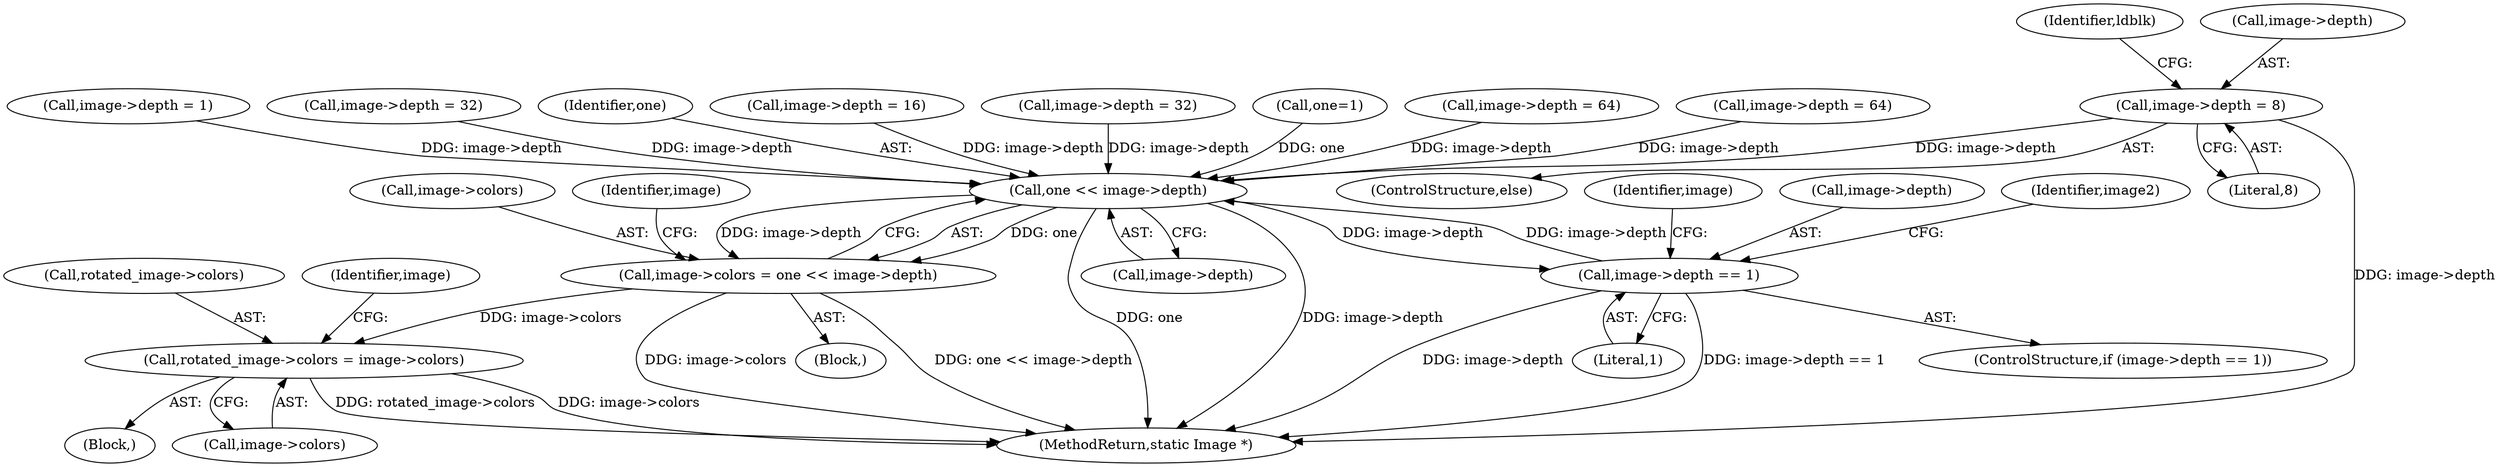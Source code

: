 digraph "0_ImageMagick_e5c063a1007506ba69e97a35effcdef944421c89@pointer" {
"1000846" [label="(Call,image->depth = 8)"];
"1001037" [label="(Call,one << image->depth)"];
"1001033" [label="(Call,image->colors = one << image->depth)"];
"1001618" [label="(Call,rotated_image->colors = image->colors)"];
"1001562" [label="(Call,image->depth == 1)"];
"1000884" [label="(Call,image->depth = 32)"];
"1000846" [label="(Call,image->depth = 8)"];
"1001039" [label="(Call,image->depth)"];
"1001562" [label="(Call,image->depth == 1)"];
"1001046" [label="(Identifier,image)"];
"1000850" [label="(Literal,8)"];
"1001622" [label="(Call,image->colors)"];
"1001619" [label="(Call,rotated_image->colors)"];
"1000845" [label="(ControlStructure,else)"];
"1001591" [label="(Block,)"];
"1001618" [label="(Call,rotated_image->colors = image->colors)"];
"1001037" [label="(Call,one << image->depth)"];
"1001569" [label="(Identifier,image)"];
"1001033" [label="(Call,image->colors = one << image->depth)"];
"1001030" [label="(Call,one=1)"];
"1000852" [label="(Identifier,ldblk)"];
"1000904" [label="(Call,image->depth = 64)"];
"1000847" [label="(Call,image->depth)"];
"1001563" [label="(Call,image->depth)"];
"1001034" [label="(Call,image->colors)"];
"1001916" [label="(MethodReturn,static Image *)"];
"1000955" [label="(Call,image->depth = 64)"];
"1001561" [label="(ControlStructure,if (image->depth == 1))"];
"1001574" [label="(Identifier,image2)"];
"1000840" [label="(Call,image->depth = 1)"];
"1000923" [label="(Call,image->depth = 32)"];
"1001038" [label="(Identifier,one)"];
"1000424" [label="(Block,)"];
"1001627" [label="(Identifier,image)"];
"1001566" [label="(Literal,1)"];
"1000864" [label="(Call,image->depth = 16)"];
"1000846" -> "1000845"  [label="AST: "];
"1000846" -> "1000850"  [label="CFG: "];
"1000847" -> "1000846"  [label="AST: "];
"1000850" -> "1000846"  [label="AST: "];
"1000852" -> "1000846"  [label="CFG: "];
"1000846" -> "1001916"  [label="DDG: image->depth"];
"1000846" -> "1001037"  [label="DDG: image->depth"];
"1001037" -> "1001033"  [label="AST: "];
"1001037" -> "1001039"  [label="CFG: "];
"1001038" -> "1001037"  [label="AST: "];
"1001039" -> "1001037"  [label="AST: "];
"1001033" -> "1001037"  [label="CFG: "];
"1001037" -> "1001916"  [label="DDG: one"];
"1001037" -> "1001916"  [label="DDG: image->depth"];
"1001037" -> "1001033"  [label="DDG: one"];
"1001037" -> "1001033"  [label="DDG: image->depth"];
"1001030" -> "1001037"  [label="DDG: one"];
"1000904" -> "1001037"  [label="DDG: image->depth"];
"1000884" -> "1001037"  [label="DDG: image->depth"];
"1000840" -> "1001037"  [label="DDG: image->depth"];
"1001562" -> "1001037"  [label="DDG: image->depth"];
"1000864" -> "1001037"  [label="DDG: image->depth"];
"1000955" -> "1001037"  [label="DDG: image->depth"];
"1000923" -> "1001037"  [label="DDG: image->depth"];
"1001037" -> "1001562"  [label="DDG: image->depth"];
"1001033" -> "1000424"  [label="AST: "];
"1001034" -> "1001033"  [label="AST: "];
"1001046" -> "1001033"  [label="CFG: "];
"1001033" -> "1001916"  [label="DDG: one << image->depth"];
"1001033" -> "1001916"  [label="DDG: image->colors"];
"1001033" -> "1001618"  [label="DDG: image->colors"];
"1001618" -> "1001591"  [label="AST: "];
"1001618" -> "1001622"  [label="CFG: "];
"1001619" -> "1001618"  [label="AST: "];
"1001622" -> "1001618"  [label="AST: "];
"1001627" -> "1001618"  [label="CFG: "];
"1001618" -> "1001916"  [label="DDG: rotated_image->colors"];
"1001618" -> "1001916"  [label="DDG: image->colors"];
"1001562" -> "1001561"  [label="AST: "];
"1001562" -> "1001566"  [label="CFG: "];
"1001563" -> "1001562"  [label="AST: "];
"1001566" -> "1001562"  [label="AST: "];
"1001569" -> "1001562"  [label="CFG: "];
"1001574" -> "1001562"  [label="CFG: "];
"1001562" -> "1001916"  [label="DDG: image->depth"];
"1001562" -> "1001916"  [label="DDG: image->depth == 1"];
}
